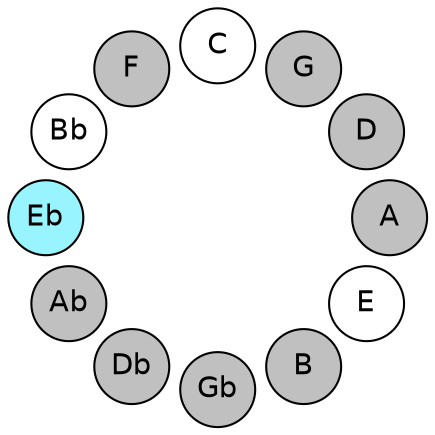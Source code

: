 
graph {

layout = circo;
mindist = .1

node [shape = circle, fontname = Helvetica, margin = 0, style = filled]
edge [style=invis]

subgraph 1 {
	E -- B -- Gb -- Db -- Ab -- Eb -- Bb -- F -- C -- G -- D -- A -- E
}

E [fillcolor = white];
B [fillcolor = gray];
Gb [fillcolor = gray];
Db [fillcolor = gray];
Ab [fillcolor = gray];
Eb [fillcolor = cadetblue1];
Bb [fillcolor = white];
F [fillcolor = gray];
C [fillcolor = white];
G [fillcolor = gray];
D [fillcolor = gray];
A [fillcolor = gray];
}
